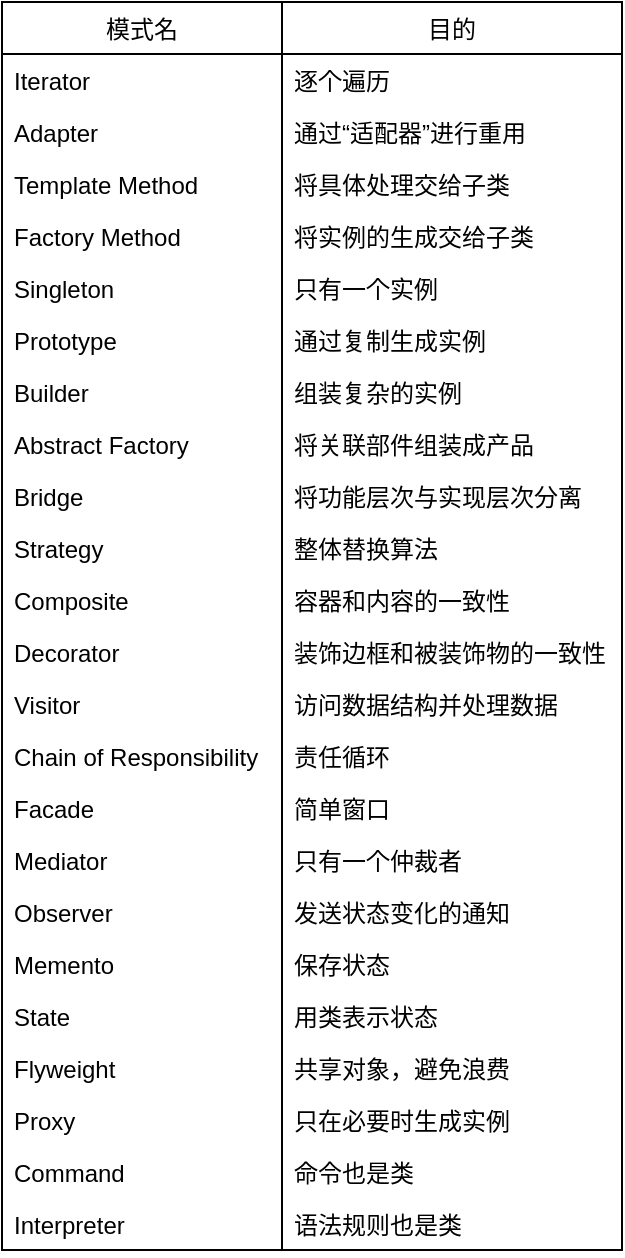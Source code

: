 <mxfile>
    <diagram id="ChTTUNM1aJSnsVNTuoam" name="DP">
        <mxGraphModel dx="1374" dy="782" grid="1" gridSize="10" guides="1" tooltips="1" connect="1" arrows="1" fold="1" page="1" pageScale="1" pageWidth="850" pageHeight="1100" math="0" shadow="0">
            <root>
                <mxCell id="0"/>
                <mxCell id="1" parent="0"/>
                <mxCell id="11" value="模式名" style="swimlane;fontStyle=0;childLayout=stackLayout;horizontal=1;startSize=26;fillColor=none;horizontalStack=0;resizeParent=1;resizeParentMax=0;resizeLast=0;collapsible=1;marginBottom=0;" vertex="1" parent="1">
                    <mxGeometry x="220" y="180" width="140" height="624" as="geometry"/>
                </mxCell>
                <mxCell id="12" value="Iterator" style="text;strokeColor=none;fillColor=none;align=left;verticalAlign=top;spacingLeft=4;spacingRight=4;overflow=hidden;rotatable=0;points=[[0,0.5],[1,0.5]];portConstraint=eastwest;" vertex="1" parent="11">
                    <mxGeometry y="26" width="140" height="26" as="geometry"/>
                </mxCell>
                <mxCell id="13" value="Adapter" style="text;strokeColor=none;fillColor=none;align=left;verticalAlign=top;spacingLeft=4;spacingRight=4;overflow=hidden;rotatable=0;points=[[0,0.5],[1,0.5]];portConstraint=eastwest;" vertex="1" parent="11">
                    <mxGeometry y="52" width="140" height="26" as="geometry"/>
                </mxCell>
                <mxCell id="14" value="Template Method" style="text;strokeColor=none;fillColor=none;align=left;verticalAlign=top;spacingLeft=4;spacingRight=4;overflow=hidden;rotatable=0;points=[[0,0.5],[1,0.5]];portConstraint=eastwest;" vertex="1" parent="11">
                    <mxGeometry y="78" width="140" height="26" as="geometry"/>
                </mxCell>
                <mxCell id="36" value="Factory Method" style="text;strokeColor=none;fillColor=none;align=left;verticalAlign=top;spacingLeft=4;spacingRight=4;overflow=hidden;rotatable=0;points=[[0,0.5],[1,0.5]];portConstraint=eastwest;" vertex="1" parent="11">
                    <mxGeometry y="104" width="140" height="26" as="geometry"/>
                </mxCell>
                <mxCell id="35" value="Singleton" style="text;strokeColor=none;fillColor=none;align=left;verticalAlign=top;spacingLeft=4;spacingRight=4;overflow=hidden;rotatable=0;points=[[0,0.5],[1,0.5]];portConstraint=eastwest;" vertex="1" parent="11">
                    <mxGeometry y="130" width="140" height="26" as="geometry"/>
                </mxCell>
                <mxCell id="34" value="Prototype" style="text;strokeColor=none;fillColor=none;align=left;verticalAlign=top;spacingLeft=4;spacingRight=4;overflow=hidden;rotatable=0;points=[[0,0.5],[1,0.5]];portConstraint=eastwest;" vertex="1" parent="11">
                    <mxGeometry y="156" width="140" height="26" as="geometry"/>
                </mxCell>
                <mxCell id="33" value="Builder" style="text;strokeColor=none;fillColor=none;align=left;verticalAlign=top;spacingLeft=4;spacingRight=4;overflow=hidden;rotatable=0;points=[[0,0.5],[1,0.5]];portConstraint=eastwest;" vertex="1" parent="11">
                    <mxGeometry y="182" width="140" height="26" as="geometry"/>
                </mxCell>
                <mxCell id="32" value="Abstract Factory" style="text;strokeColor=none;fillColor=none;align=left;verticalAlign=top;spacingLeft=4;spacingRight=4;overflow=hidden;rotatable=0;points=[[0,0.5],[1,0.5]];portConstraint=eastwest;" vertex="1" parent="11">
                    <mxGeometry y="208" width="140" height="26" as="geometry"/>
                </mxCell>
                <mxCell id="31" value="Bridge" style="text;strokeColor=none;fillColor=none;align=left;verticalAlign=top;spacingLeft=4;spacingRight=4;overflow=hidden;rotatable=0;points=[[0,0.5],[1,0.5]];portConstraint=eastwest;" vertex="1" parent="11">
                    <mxGeometry y="234" width="140" height="26" as="geometry"/>
                </mxCell>
                <mxCell id="30" value="Strategy" style="text;strokeColor=none;fillColor=none;align=left;verticalAlign=top;spacingLeft=4;spacingRight=4;overflow=hidden;rotatable=0;points=[[0,0.5],[1,0.5]];portConstraint=eastwest;" vertex="1" parent="11">
                    <mxGeometry y="260" width="140" height="26" as="geometry"/>
                </mxCell>
                <mxCell id="29" value="Composite" style="text;strokeColor=none;fillColor=none;align=left;verticalAlign=top;spacingLeft=4;spacingRight=4;overflow=hidden;rotatable=0;points=[[0,0.5],[1,0.5]];portConstraint=eastwest;" vertex="1" parent="11">
                    <mxGeometry y="286" width="140" height="26" as="geometry"/>
                </mxCell>
                <mxCell id="28" value="Decorator" style="text;strokeColor=none;fillColor=none;align=left;verticalAlign=top;spacingLeft=4;spacingRight=4;overflow=hidden;rotatable=0;points=[[0,0.5],[1,0.5]];portConstraint=eastwest;" vertex="1" parent="11">
                    <mxGeometry y="312" width="140" height="26" as="geometry"/>
                </mxCell>
                <mxCell id="27" value="Visitor" style="text;strokeColor=none;fillColor=none;align=left;verticalAlign=top;spacingLeft=4;spacingRight=4;overflow=hidden;rotatable=0;points=[[0,0.5],[1,0.5]];portConstraint=eastwest;" vertex="1" parent="11">
                    <mxGeometry y="338" width="140" height="26" as="geometry"/>
                </mxCell>
                <mxCell id="26" value="Chain of Responsibility" style="text;strokeColor=none;fillColor=none;align=left;verticalAlign=top;spacingLeft=4;spacingRight=4;overflow=hidden;rotatable=0;points=[[0,0.5],[1,0.5]];portConstraint=eastwest;" vertex="1" parent="11">
                    <mxGeometry y="364" width="140" height="26" as="geometry"/>
                </mxCell>
                <mxCell id="25" value="Facade" style="text;strokeColor=none;fillColor=none;align=left;verticalAlign=top;spacingLeft=4;spacingRight=4;overflow=hidden;rotatable=0;points=[[0,0.5],[1,0.5]];portConstraint=eastwest;" vertex="1" parent="11">
                    <mxGeometry y="390" width="140" height="26" as="geometry"/>
                </mxCell>
                <mxCell id="24" value="Mediator" style="text;strokeColor=none;fillColor=none;align=left;verticalAlign=top;spacingLeft=4;spacingRight=4;overflow=hidden;rotatable=0;points=[[0,0.5],[1,0.5]];portConstraint=eastwest;" vertex="1" parent="11">
                    <mxGeometry y="416" width="140" height="26" as="geometry"/>
                </mxCell>
                <mxCell id="23" value="Observer" style="text;strokeColor=none;fillColor=none;align=left;verticalAlign=top;spacingLeft=4;spacingRight=4;overflow=hidden;rotatable=0;points=[[0,0.5],[1,0.5]];portConstraint=eastwest;" vertex="1" parent="11">
                    <mxGeometry y="442" width="140" height="26" as="geometry"/>
                </mxCell>
                <mxCell id="22" value="Memento" style="text;strokeColor=none;fillColor=none;align=left;verticalAlign=top;spacingLeft=4;spacingRight=4;overflow=hidden;rotatable=0;points=[[0,0.5],[1,0.5]];portConstraint=eastwest;" vertex="1" parent="11">
                    <mxGeometry y="468" width="140" height="26" as="geometry"/>
                </mxCell>
                <mxCell id="21" value="State" style="text;strokeColor=none;fillColor=none;align=left;verticalAlign=top;spacingLeft=4;spacingRight=4;overflow=hidden;rotatable=0;points=[[0,0.5],[1,0.5]];portConstraint=eastwest;" vertex="1" parent="11">
                    <mxGeometry y="494" width="140" height="26" as="geometry"/>
                </mxCell>
                <mxCell id="20" value="Flyweight" style="text;strokeColor=none;fillColor=none;align=left;verticalAlign=top;spacingLeft=4;spacingRight=4;overflow=hidden;rotatable=0;points=[[0,0.5],[1,0.5]];portConstraint=eastwest;" vertex="1" parent="11">
                    <mxGeometry y="520" width="140" height="26" as="geometry"/>
                </mxCell>
                <mxCell id="19" value="Proxy" style="text;strokeColor=none;fillColor=none;align=left;verticalAlign=top;spacingLeft=4;spacingRight=4;overflow=hidden;rotatable=0;points=[[0,0.5],[1,0.5]];portConstraint=eastwest;" vertex="1" parent="11">
                    <mxGeometry y="546" width="140" height="26" as="geometry"/>
                </mxCell>
                <mxCell id="57" value="Command" style="text;strokeColor=none;fillColor=none;align=left;verticalAlign=top;spacingLeft=4;spacingRight=4;overflow=hidden;rotatable=0;points=[[0,0.5],[1,0.5]];portConstraint=eastwest;" vertex="1" parent="11">
                    <mxGeometry y="572" width="140" height="26" as="geometry"/>
                </mxCell>
                <mxCell id="56" value="Interpreter" style="text;strokeColor=none;fillColor=none;align=left;verticalAlign=top;spacingLeft=4;spacingRight=4;overflow=hidden;rotatable=0;points=[[0,0.5],[1,0.5]];portConstraint=eastwest;" vertex="1" parent="11">
                    <mxGeometry y="598" width="140" height="26" as="geometry"/>
                </mxCell>
                <mxCell id="15" value="目的" style="swimlane;fontStyle=0;childLayout=stackLayout;horizontal=1;startSize=26;fillColor=none;horizontalStack=0;resizeParent=1;resizeParentMax=0;resizeLast=0;collapsible=1;marginBottom=0;" vertex="1" parent="1">
                    <mxGeometry x="360" y="180" width="170" height="624" as="geometry"/>
                </mxCell>
                <mxCell id="17" value="逐个遍历" style="text;strokeColor=none;fillColor=none;align=left;verticalAlign=top;spacingLeft=4;spacingRight=4;overflow=hidden;rotatable=0;points=[[0,0.5],[1,0.5]];portConstraint=eastwest;" vertex="1" parent="15">
                    <mxGeometry y="26" width="170" height="26" as="geometry"/>
                </mxCell>
                <mxCell id="55" value="通过“适配器”进行重用" style="text;strokeColor=none;fillColor=none;align=left;verticalAlign=top;spacingLeft=4;spacingRight=4;overflow=hidden;rotatable=0;points=[[0,0.5],[1,0.5]];portConstraint=eastwest;" vertex="1" parent="15">
                    <mxGeometry y="52" width="170" height="26" as="geometry"/>
                </mxCell>
                <mxCell id="54" value="将具体处理交给子类" style="text;strokeColor=none;fillColor=none;align=left;verticalAlign=top;spacingLeft=4;spacingRight=4;overflow=hidden;rotatable=0;points=[[0,0.5],[1,0.5]];portConstraint=eastwest;" vertex="1" parent="15">
                    <mxGeometry y="78" width="170" height="26" as="geometry"/>
                </mxCell>
                <mxCell id="53" value="将实例的生成交给子类" style="text;strokeColor=none;fillColor=none;align=left;verticalAlign=top;spacingLeft=4;spacingRight=4;overflow=hidden;rotatable=0;points=[[0,0.5],[1,0.5]];portConstraint=eastwest;" vertex="1" parent="15">
                    <mxGeometry y="104" width="170" height="26" as="geometry"/>
                </mxCell>
                <mxCell id="52" value="只有一个实例" style="text;strokeColor=none;fillColor=none;align=left;verticalAlign=top;spacingLeft=4;spacingRight=4;overflow=hidden;rotatable=0;points=[[0,0.5],[1,0.5]];portConstraint=eastwest;" vertex="1" parent="15">
                    <mxGeometry y="130" width="170" height="26" as="geometry"/>
                </mxCell>
                <mxCell id="51" value="通过复制生成实例" style="text;strokeColor=none;fillColor=none;align=left;verticalAlign=top;spacingLeft=4;spacingRight=4;overflow=hidden;rotatable=0;points=[[0,0.5],[1,0.5]];portConstraint=eastwest;" vertex="1" parent="15">
                    <mxGeometry y="156" width="170" height="26" as="geometry"/>
                </mxCell>
                <mxCell id="50" value="组装复杂的实例" style="text;strokeColor=none;fillColor=none;align=left;verticalAlign=top;spacingLeft=4;spacingRight=4;overflow=hidden;rotatable=0;points=[[0,0.5],[1,0.5]];portConstraint=eastwest;" vertex="1" parent="15">
                    <mxGeometry y="182" width="170" height="26" as="geometry"/>
                </mxCell>
                <mxCell id="49" value="将关联部件组装成产品" style="text;strokeColor=none;fillColor=none;align=left;verticalAlign=top;spacingLeft=4;spacingRight=4;overflow=hidden;rotatable=0;points=[[0,0.5],[1,0.5]];portConstraint=eastwest;" vertex="1" parent="15">
                    <mxGeometry y="208" width="170" height="26" as="geometry"/>
                </mxCell>
                <mxCell id="48" value="将功能层次与实现层次分离" style="text;strokeColor=none;fillColor=none;align=left;verticalAlign=top;spacingLeft=4;spacingRight=4;overflow=hidden;rotatable=0;points=[[0,0.5],[1,0.5]];portConstraint=eastwest;" vertex="1" parent="15">
                    <mxGeometry y="234" width="170" height="26" as="geometry"/>
                </mxCell>
                <mxCell id="47" value="整体替换算法" style="text;strokeColor=none;fillColor=none;align=left;verticalAlign=top;spacingLeft=4;spacingRight=4;overflow=hidden;rotatable=0;points=[[0,0.5],[1,0.5]];portConstraint=eastwest;" vertex="1" parent="15">
                    <mxGeometry y="260" width="170" height="26" as="geometry"/>
                </mxCell>
                <mxCell id="46" value="容器和内容的一致性" style="text;strokeColor=none;fillColor=none;align=left;verticalAlign=top;spacingLeft=4;spacingRight=4;overflow=hidden;rotatable=0;points=[[0,0.5],[1,0.5]];portConstraint=eastwest;" vertex="1" parent="15">
                    <mxGeometry y="286" width="170" height="26" as="geometry"/>
                </mxCell>
                <mxCell id="45" value="装饰边框和被装饰物的一致性" style="text;strokeColor=none;fillColor=none;align=left;verticalAlign=top;spacingLeft=4;spacingRight=4;overflow=hidden;rotatable=0;points=[[0,0.5],[1,0.5]];portConstraint=eastwest;" vertex="1" parent="15">
                    <mxGeometry y="312" width="170" height="26" as="geometry"/>
                </mxCell>
                <mxCell id="44" value="访问数据结构并处理数据" style="text;strokeColor=none;fillColor=none;align=left;verticalAlign=top;spacingLeft=4;spacingRight=4;overflow=hidden;rotatable=0;points=[[0,0.5],[1,0.5]];portConstraint=eastwest;" vertex="1" parent="15">
                    <mxGeometry y="338" width="170" height="26" as="geometry"/>
                </mxCell>
                <mxCell id="60" value="责任循环" style="text;strokeColor=none;fillColor=none;align=left;verticalAlign=top;spacingLeft=4;spacingRight=4;overflow=hidden;rotatable=0;points=[[0,0.5],[1,0.5]];portConstraint=eastwest;" vertex="1" parent="15">
                    <mxGeometry y="364" width="170" height="26" as="geometry"/>
                </mxCell>
                <mxCell id="43" value="简单窗口" style="text;strokeColor=none;fillColor=none;align=left;verticalAlign=top;spacingLeft=4;spacingRight=4;overflow=hidden;rotatable=0;points=[[0,0.5],[1,0.5]];portConstraint=eastwest;" vertex="1" parent="15">
                    <mxGeometry y="390" width="170" height="26" as="geometry"/>
                </mxCell>
                <mxCell id="42" value="只有一个仲裁者" style="text;strokeColor=none;fillColor=none;align=left;verticalAlign=top;spacingLeft=4;spacingRight=4;overflow=hidden;rotatable=0;points=[[0,0.5],[1,0.5]];portConstraint=eastwest;" vertex="1" parent="15">
                    <mxGeometry y="416" width="170" height="26" as="geometry"/>
                </mxCell>
                <mxCell id="41" value="发送状态变化的通知" style="text;strokeColor=none;fillColor=none;align=left;verticalAlign=top;spacingLeft=4;spacingRight=4;overflow=hidden;rotatable=0;points=[[0,0.5],[1,0.5]];portConstraint=eastwest;" vertex="1" parent="15">
                    <mxGeometry y="442" width="170" height="26" as="geometry"/>
                </mxCell>
                <mxCell id="40" value="保存状态" style="text;strokeColor=none;fillColor=none;align=left;verticalAlign=top;spacingLeft=4;spacingRight=4;overflow=hidden;rotatable=0;points=[[0,0.5],[1,0.5]];portConstraint=eastwest;" vertex="1" parent="15">
                    <mxGeometry y="468" width="170" height="26" as="geometry"/>
                </mxCell>
                <mxCell id="39" value="用类表示状态" style="text;strokeColor=none;fillColor=none;align=left;verticalAlign=top;spacingLeft=4;spacingRight=4;overflow=hidden;rotatable=0;points=[[0,0.5],[1,0.5]];portConstraint=eastwest;" vertex="1" parent="15">
                    <mxGeometry y="494" width="170" height="26" as="geometry"/>
                </mxCell>
                <mxCell id="38" value="共享对象，避免浪费" style="text;strokeColor=none;fillColor=none;align=left;verticalAlign=top;spacingLeft=4;spacingRight=4;overflow=hidden;rotatable=0;points=[[0,0.5],[1,0.5]];portConstraint=eastwest;" vertex="1" parent="15">
                    <mxGeometry y="520" width="170" height="26" as="geometry"/>
                </mxCell>
                <mxCell id="37" value="只在必要时生成实例" style="text;strokeColor=none;fillColor=none;align=left;verticalAlign=top;spacingLeft=4;spacingRight=4;overflow=hidden;rotatable=0;points=[[0,0.5],[1,0.5]];portConstraint=eastwest;" vertex="1" parent="15">
                    <mxGeometry y="546" width="170" height="26" as="geometry"/>
                </mxCell>
                <mxCell id="59" value="命令也是类" style="text;strokeColor=none;fillColor=none;align=left;verticalAlign=top;spacingLeft=4;spacingRight=4;overflow=hidden;rotatable=0;points=[[0,0.5],[1,0.5]];portConstraint=eastwest;" vertex="1" parent="15">
                    <mxGeometry y="572" width="170" height="26" as="geometry"/>
                </mxCell>
                <mxCell id="58" value="语法规则也是类" style="text;strokeColor=none;fillColor=none;align=left;verticalAlign=top;spacingLeft=4;spacingRight=4;overflow=hidden;rotatable=0;points=[[0,0.5],[1,0.5]];portConstraint=eastwest;" vertex="1" parent="15">
                    <mxGeometry y="598" width="170" height="26" as="geometry"/>
                </mxCell>
            </root>
        </mxGraphModel>
    </diagram>
</mxfile>